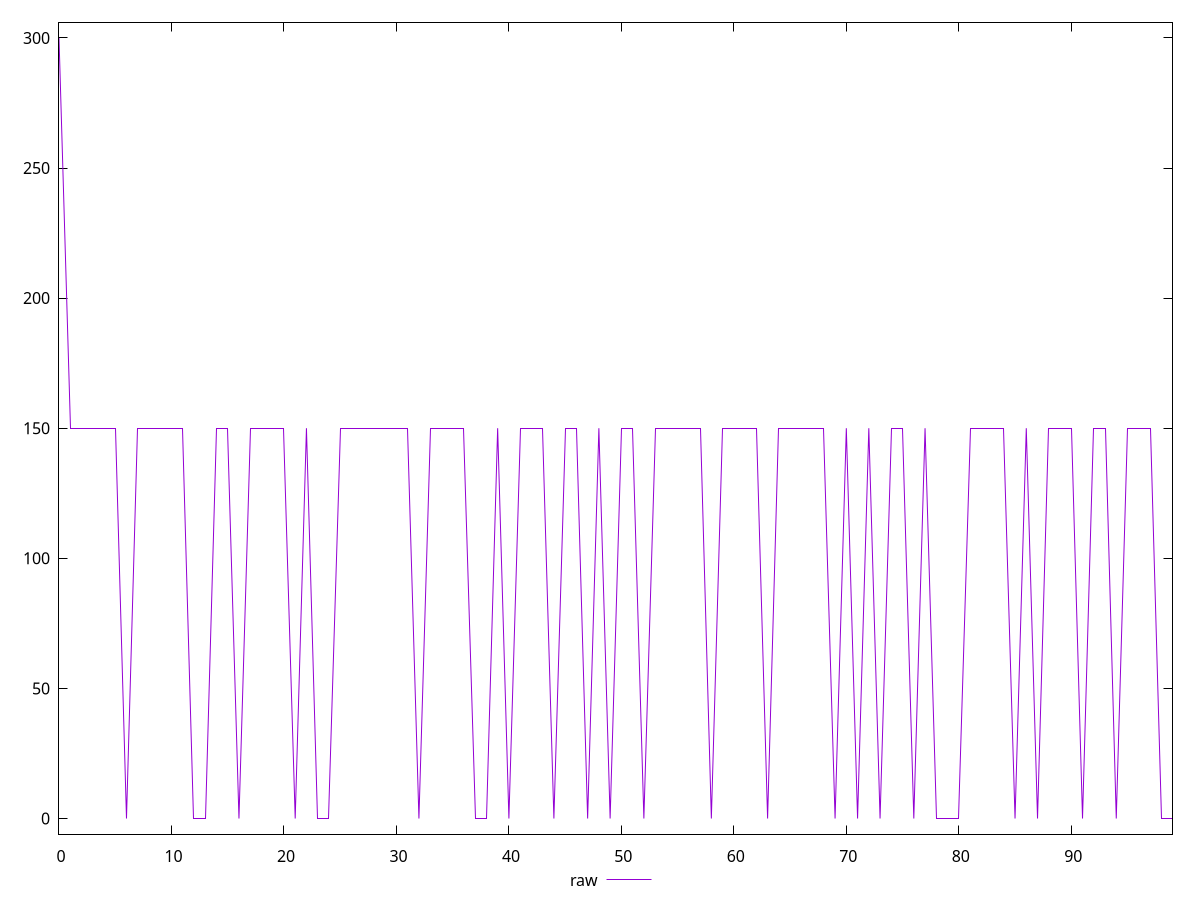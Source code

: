 reset

$raw <<EOF
0 300
1 150
2 150
3 150
4 150
5 150
6 0
7 150
8 150
9 150
10 150
11 150
12 0
13 0
14 150
15 150
16 0
17 150
18 150
19 150
20 150
21 0
22 150
23 0
24 0
25 150
26 150
27 150
28 150
29 150
30 150
31 150
32 0
33 150
34 150
35 150
36 150
37 0
38 0
39 150
40 0
41 150
42 150
43 150
44 0
45 150
46 150
47 0
48 150
49 0
50 150
51 150
52 0
53 150
54 150
55 150
56 150
57 150
58 0
59 150
60 150
61 150
62 150
63 0
64 150
65 150
66 150
67 150
68 150
69 0
70 150
71 0
72 150
73 0
74 150
75 150
76 0
77 150
78 0
79 0
80 0
81 150
82 150
83 150
84 150
85 0
86 150
87 0
88 150
89 150
90 150
91 0
92 150
93 150
94 0
95 150
96 150
97 150
98 0
99 0
EOF

set key outside below
set xrange [0:99]
set yrange [-6:306]
set trange [-6:306]
set terminal svg size 640, 500 enhanced background rgb 'white'
set output "reports/report_00031_2021-02-24T23-18-18.084Z/unminified-javascript/samples/astro/raw/values.svg"

plot $raw title "raw" with line

reset
